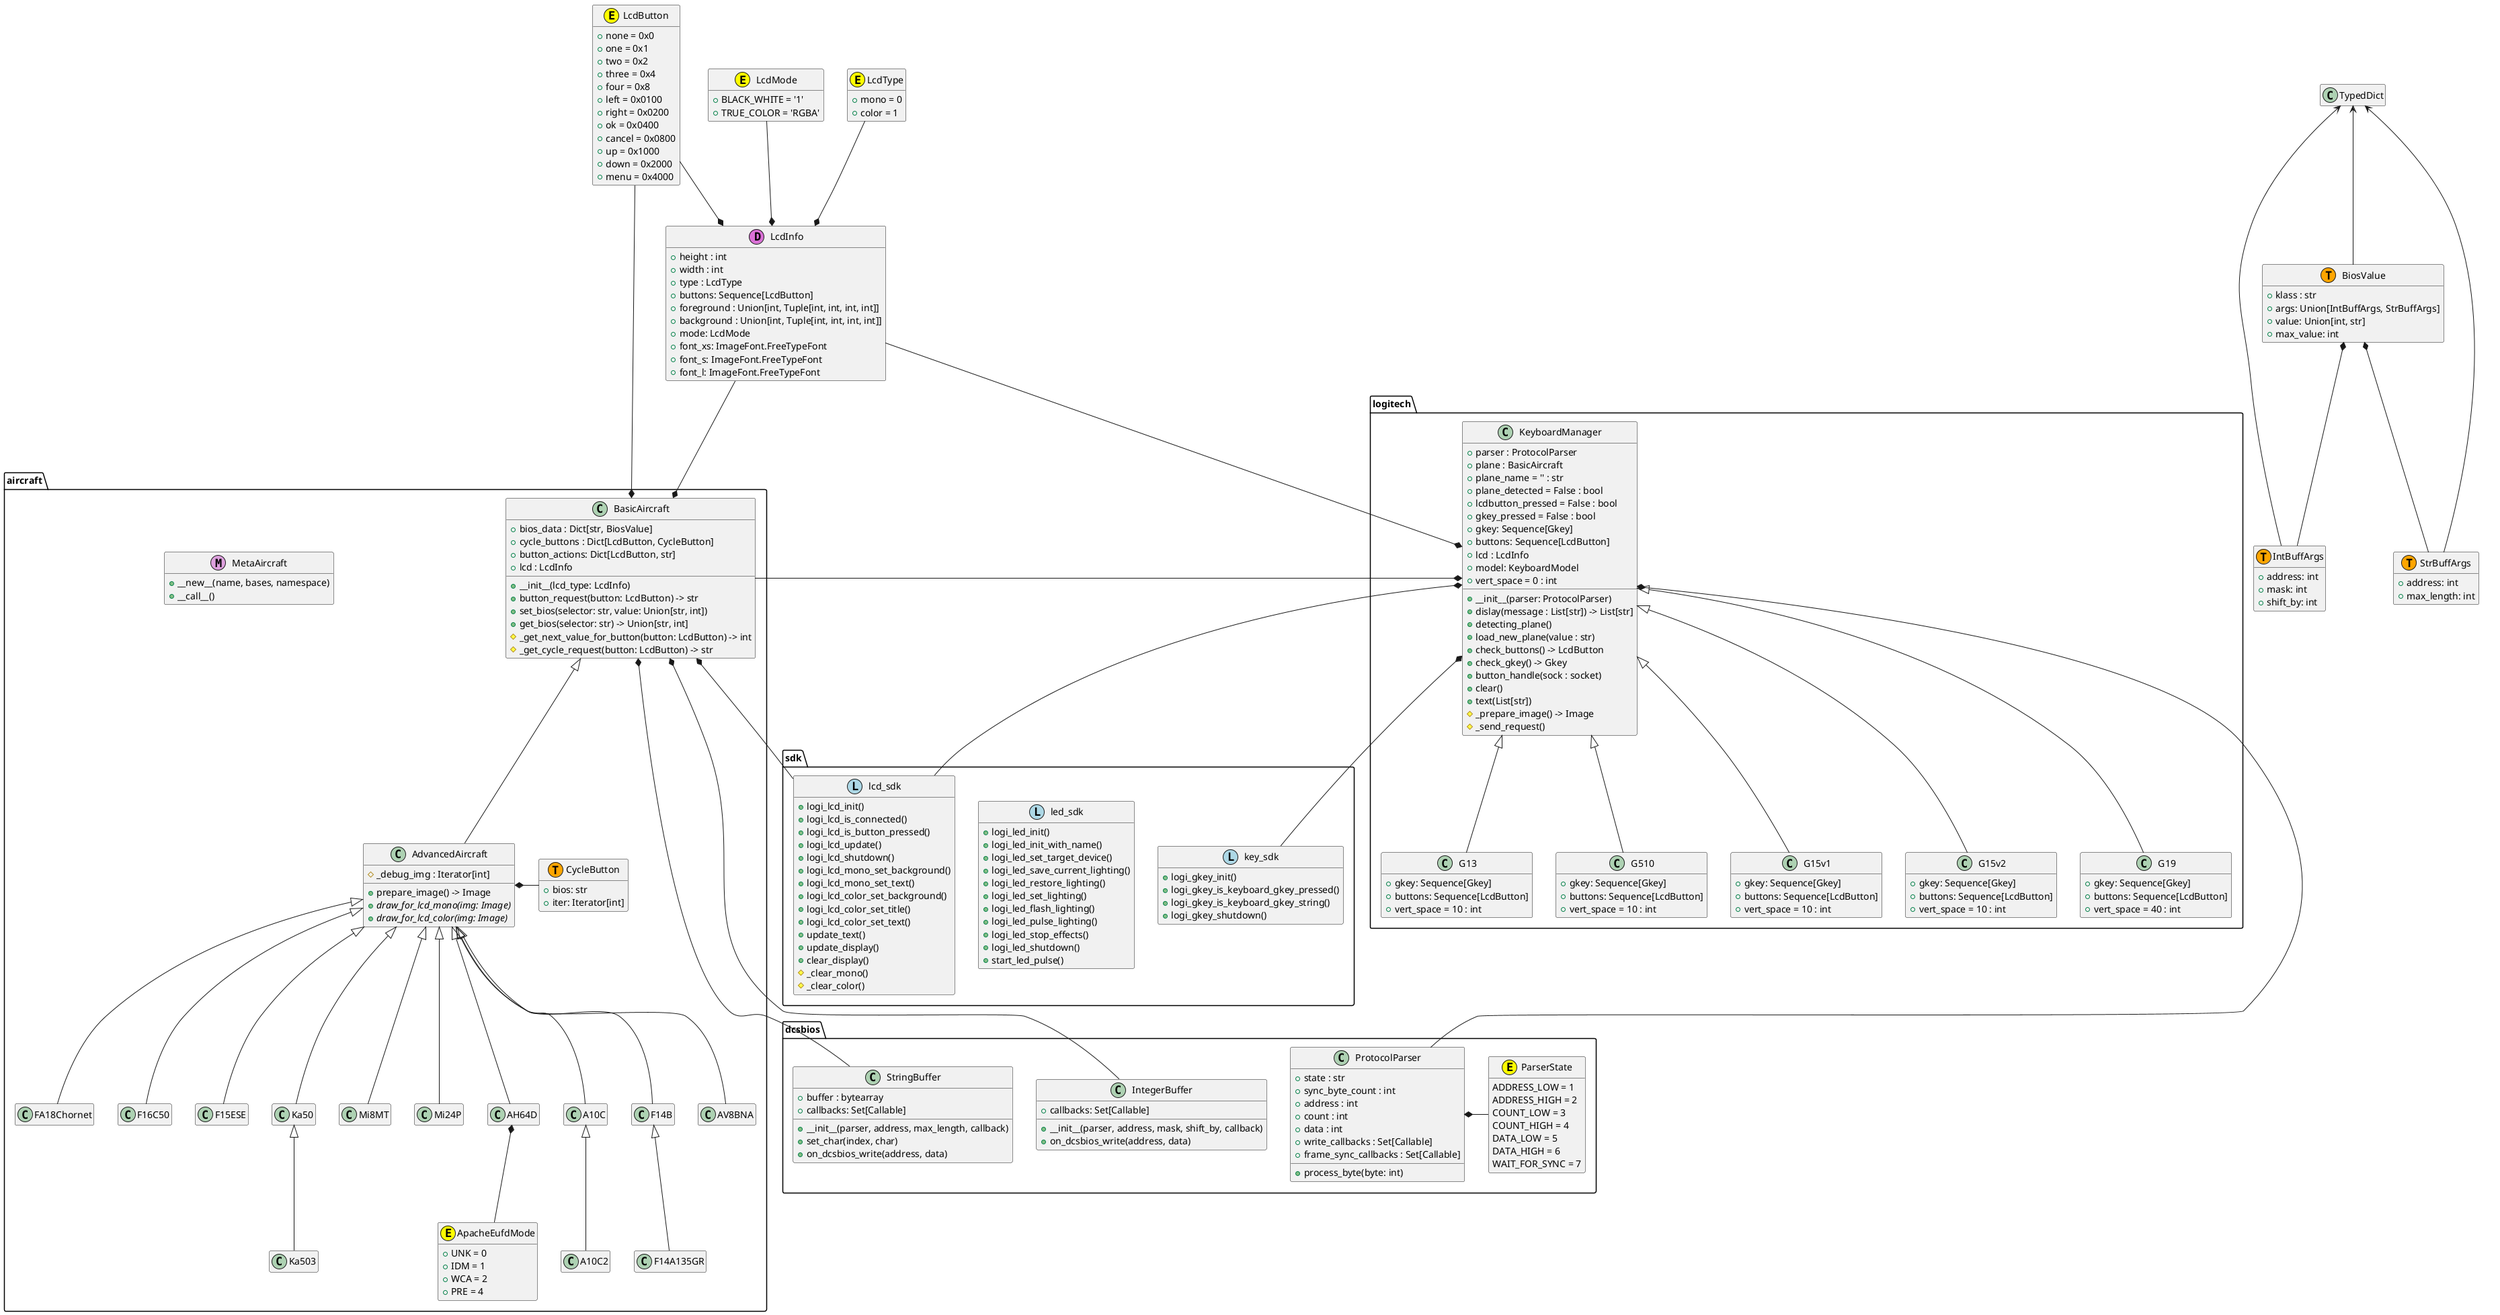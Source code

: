 @startuml
hide empty members

package dcsbios {
    class ProtocolParser {
        + state : str
        + sync_byte_count : int
        + address : int
        + count : int
        + data : int
        + write_callbacks : Set[Callable]
        + frame_sync_callbacks : Set[Callable]
        + process_byte(byte: int)
    }

    class StringBuffer {
        + buffer : bytearray
        + callbacks: Set[Callable]
        + __init__(parser, address, max_length, callback)
        + set_char(index, char)
        + on_dcsbios_write(address, data)
    }

    class IntegerBuffer {
        + callbacks: Set[Callable]
        + __init__(parser, address, mask, shift_by, callback)
        + on_dcsbios_write(address, data)
    }
    class ParserState <<(E,yellow)>> {
        ADDRESS_LOW = 1
        ADDRESS_HIGH = 2
        COUNT_LOW = 3
        COUNT_HIGH = 4
        DATA_LOW = 5
        DATA_HIGH = 6
        WAIT_FOR_SYNC = 7
    }
    ProtocolParser *- ParserState
}

package logitech {
    KeyboardManager <|-- G13
    KeyboardManager <|-- G510
    KeyboardManager <|-- G15v1
    KeyboardManager <|-- G15v2
    KeyboardManager <|-- G19

    class KeyboardManager {
        + parser : ProtocolParser
        + plane : BasicAircraft
        + plane_name = '' : str
        + plane_detected = False : bool
        + lcdbutton_pressed = False : bool
        + gkey_pressed = False : bool
        + gkey: Sequence[Gkey]
        + buttons: Sequence[LcdButton]
        + lcd : LcdInfo
        + model: KeyboardModel
        + vert_space = 0 : int
        + __init__(parser: ProtocolParser)
        + dislay(message : List[str]) -> List[str]
        + detecting_plane()
        + load_new_plane(value : str)
        + check_buttons() -> LcdButton
        + check_gkey() -> Gkey
        + button_handle(sock : socket)
        + clear()
        + text(List[str])
        # _prepare_image() -> Image
        # _send_request()
    }

    class G13 {
        + gkey: Sequence[Gkey]
        + buttons: Sequence[LcdButton]
        + vert_space = 10 : int
    }

    class G510 {
        + gkey: Sequence[Gkey]
        + buttons: Sequence[LcdButton]
        + vert_space = 10 : int
    }

    class G15v1 {
        + gkey: Sequence[Gkey]
        + buttons: Sequence[LcdButton]
        + vert_space = 10 : int
    }

    class G15v2 {
        + gkey: Sequence[Gkey]
        + buttons: Sequence[LcdButton]
        + vert_space = 10 : int
    }

    class G19 {
        + gkey: Sequence[Gkey]
        + buttons: Sequence[LcdButton]
        + vert_space = 40 : int
    }
}

package aircraft {
    BasicAircraft <|-- AdvancedAircraft
    AdvancedAircraft <|-- FA18Chornet
    AdvancedAircraft <|-- F16C50
    AdvancedAircraft <|-- F15ESE
    AdvancedAircraft <|-- Ka50
    Ka50 <|-- Ka503
    AdvancedAircraft <|-- Mi8MT
    AdvancedAircraft <|-- Mi24P
    AdvancedAircraft <|-- AH64D
    AdvancedAircraft <|-- A10C
    A10C <|-- A10C2
    AdvancedAircraft <|-- F14B
    F14B <|-- F14A135GR
    AdvancedAircraft <|-- AV8BNA
    AH64D *-- ApacheEufdMode
    AdvancedAircraft *- CycleButton

    class MetaAircraft <<(M,plum)>> {
        + __new__(name, bases, namespace)
        + __call__()
    }

    class BasicAircraft {
        + bios_data : Dict[str, BiosValue]
        + cycle_buttons : Dict[LcdButton, CycleButton]
        + button_actions: Dict[LcdButton, str]
        + lcd : LcdInfo
        + __init__(lcd_type: LcdInfo)
        + button_request(button: LcdButton) -> str
        + set_bios(selector: str, value: Union[str, int])
        + get_bios(selector: str) -> Union[str, int]
        # _get_next_value_for_button(button: LcdButton) -> int
        # _get_cycle_request(button: LcdButton) -> str
    }

    class AdvancedAircraft {
        # _debug_img : Iterator[int]
        + prepare_image() -> Image
        + {abstract} draw_for_lcd_mono(img: Image)
        + {abstract} draw_for_lcd_color(img: Image)
    }

    class ApacheEufdMode <<(E,yellow)>> {
        + UNK = 0
        + IDM = 1
        + WCA = 2
        + PRE = 4
    }

    class CycleButton <<(T,orange)>> {
        + bios: str
        + iter: Iterator[int]
    }
}

class LcdInfo <<(D,orchid)>> {
    + height : int
    + width : int
    + type : LcdType
    + buttons: Sequence[LcdButton]
    + foreground : Union[int, Tuple[int, int, int, int]]
    + background : Union[int, Tuple[int, int, int, int]]
    + mode: LcdMode
    + font_xs: ImageFont.FreeTypeFont
    + font_s: ImageFont.FreeTypeFont
    + font_l: ImageFont.FreeTypeFont
}

class LcdMode <<(E,yellow)>> {
    + BLACK_WHITE = '1'
    + TRUE_COLOR = 'RGBA'
}

class LcdType <<(E,yellow)>> {
    + mono = 0
    + color = 1
}

class LcdButton <<(E,yellow)>> {
    + none = 0x0
    + one = 0x1
    + two = 0x2
    + three = 0x4
    + four = 0x8
    + left = 0x0100
    + right = 0x0200
    + ok = 0x0400
    + cancel = 0x0800
    + up = 0x1000
    + down = 0x2000
    + menu = 0x4000
}

package sdk{
    class lcd_sdk <<(L,lightblue)>> {
        + logi_lcd_init()
        + logi_lcd_is_connected()
        + logi_lcd_is_button_pressed()
        + logi_lcd_update()
        + logi_lcd_shutdown()
        + logi_lcd_mono_set_background()
        + logi_lcd_mono_set_text()
        + logi_lcd_color_set_background()
        + logi_lcd_color_set_title()
        + logi_lcd_color_set_text()
        + update_text()
        + update_display()
        + clear_display()
        # _clear_mono()
        # _clear_color()
    }
    class led_sdk <<(L,lightblue)>> {
        + logi_led_init()
        + logi_led_init_with_name()
        + logi_led_set_target_device()
        + logi_led_save_current_lighting()
        + logi_led_restore_lighting()
        + logi_led_set_lighting()
        + logi_led_flash_lighting()
        + logi_led_pulse_lighting()
        + logi_led_stop_effects()
        + logi_led_shutdown()
        + start_led_pulse()
    }
    class key_sdk <<(L,lightblue)>> {
        + logi_gkey_init()
        + logi_gkey_is_keyboard_gkey_pressed()
        + logi_gkey_is_keyboard_gkey_string()
        + logi_gkey_shutdown()
    }
}

class IntBuffArgs <<(T,orange)>> {
    + address: int
    + mask: int
    + shift_by: int
}

class StrBuffArgs <<(T,orange)>> {
    + address: int
    + max_length: int
}

class BiosValue <<(T,orange)>> {
    + klass : str
    + args: Union[IntBuffArgs, StrBuffArgs]
    + value: Union[int, str]
    + max_value: int
}

TypedDict <- IntBuffArgs
TypedDict <- StrBuffArgs
TypedDict <-- BiosValue

BiosValue *-- IntBuffArgs
BiosValue *-- StrBuffArgs

LcdType --* LcdInfo
LcdMode --* LcdInfo
LcdButton --* LcdInfo
LcdButton -* BasicAircraft

KeyboardManager *- BasicAircraft
LcdInfo -* KeyboardManager
KeyboardManager *--- ProtocolParser
KeyboardManager *-- lcd_sdk
KeyboardManager *-- key_sdk

LcdInfo --* BasicAircraft
BasicAircraft *-- StringBuffer
BasicAircraft *--- IntegerBuffer
BasicAircraft *-- lcd_sdk
@enduml
